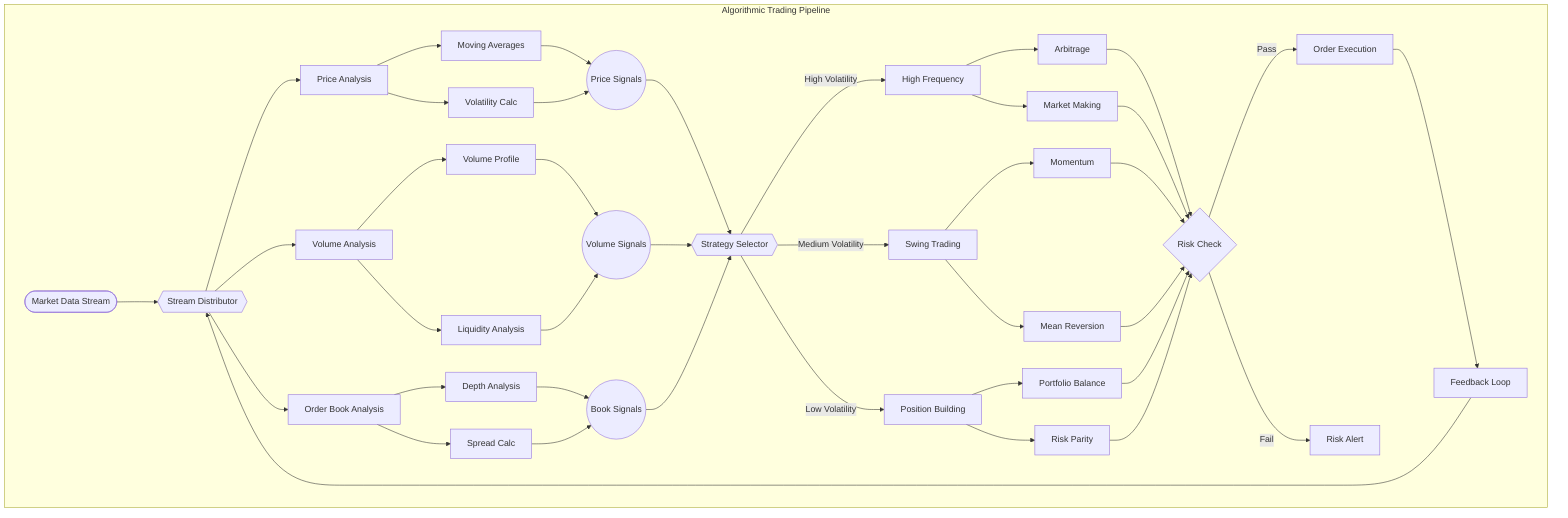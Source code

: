 flowchart TD
    subgraph Algorithmic Trading Pipeline
        TRADE([Market Data Stream]) --> SPLIT{{"Stream Distributor"}}

        %% Market Data Analysis Branch
        SPLIT --> MA1[Price Analysis]
        SPLIT --> MA2[Volume Analysis]
        SPLIT --> MA3[Order Book Analysis]

        MA1 --> MA1_1[Moving Averages]
        MA1 --> MA1_2[Volatility Calc]
        MA1_1 & MA1_2 --> PRICE((Price Signals))

        MA2 --> MA2_1[Volume Profile]
        MA2 --> MA2_2[Liquidity Analysis]
        MA2_1 & MA2_2 --> VOL((Volume Signals))

        MA3 --> MA3_1[Depth Analysis]
        MA3 --> MA3_2[Spread Calc]
        MA3_1 & MA3_2 --> BOOK((Book Signals))

        %% Strategy Evaluation
        PRICE & VOL & BOOK --> STRAT{{"Strategy Selector"}}

        STRAT -->|High Volatility| HF[High Frequency]
        STRAT -->|Medium Volatility| SW[Swing Trading]
        STRAT -->|Low Volatility| PB[Position Building]

        HF --> HF1[Arbitrage]
        HF --> HF2[Market Making]

        SW --> SW1[Momentum]
        SW --> SW2[Mean Reversion]

        PB --> PB1[Portfolio Balance]
        PB --> PB2[Risk Parity]

        %% Risk Check & Execution
        HF1 & HF2 & SW1 & SW2 & PB1 & PB2 --> RISK{Risk Check}
        RISK -->|Pass| EXEC[Order Execution]
        RISK -->|Fail| ALERT[Risk Alert]

        EXEC --> FEED[Feedback Loop]
        FEED --> SPLIT
    end